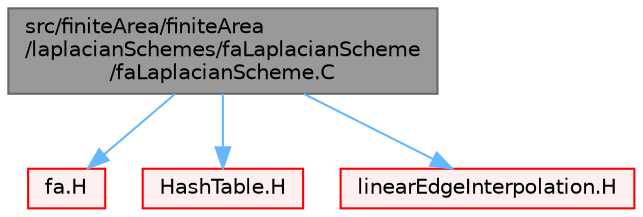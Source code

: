 digraph "src/finiteArea/finiteArea/laplacianSchemes/faLaplacianScheme/faLaplacianScheme.C"
{
 // LATEX_PDF_SIZE
  bgcolor="transparent";
  edge [fontname=Helvetica,fontsize=10,labelfontname=Helvetica,labelfontsize=10];
  node [fontname=Helvetica,fontsize=10,shape=box,height=0.2,width=0.4];
  Node1 [id="Node000001",label="src/finiteArea/finiteArea\l/laplacianSchemes/faLaplacianScheme\l/faLaplacianScheme.C",height=0.2,width=0.4,color="gray40", fillcolor="grey60", style="filled", fontcolor="black",tooltip=" "];
  Node1 -> Node2 [id="edge1_Node000001_Node000002",color="steelblue1",style="solid",tooltip=" "];
  Node2 [id="Node000002",label="fa.H",height=0.2,width=0.4,color="red", fillcolor="#FFF0F0", style="filled",URL="$fa_8H.html",tooltip=" "];
  Node1 -> Node30 [id="edge2_Node000001_Node000030",color="steelblue1",style="solid",tooltip=" "];
  Node30 [id="Node000030",label="HashTable.H",height=0.2,width=0.4,color="red", fillcolor="#FFF0F0", style="filled",URL="$HashTable_8H.html",tooltip=" "];
  Node1 -> Node85 [id="edge3_Node000001_Node000085",color="steelblue1",style="solid",tooltip=" "];
  Node85 [id="Node000085",label="linearEdgeInterpolation.H",height=0.2,width=0.4,color="red", fillcolor="#FFF0F0", style="filled",URL="$linearEdgeInterpolation_8H.html",tooltip=" "];
}
